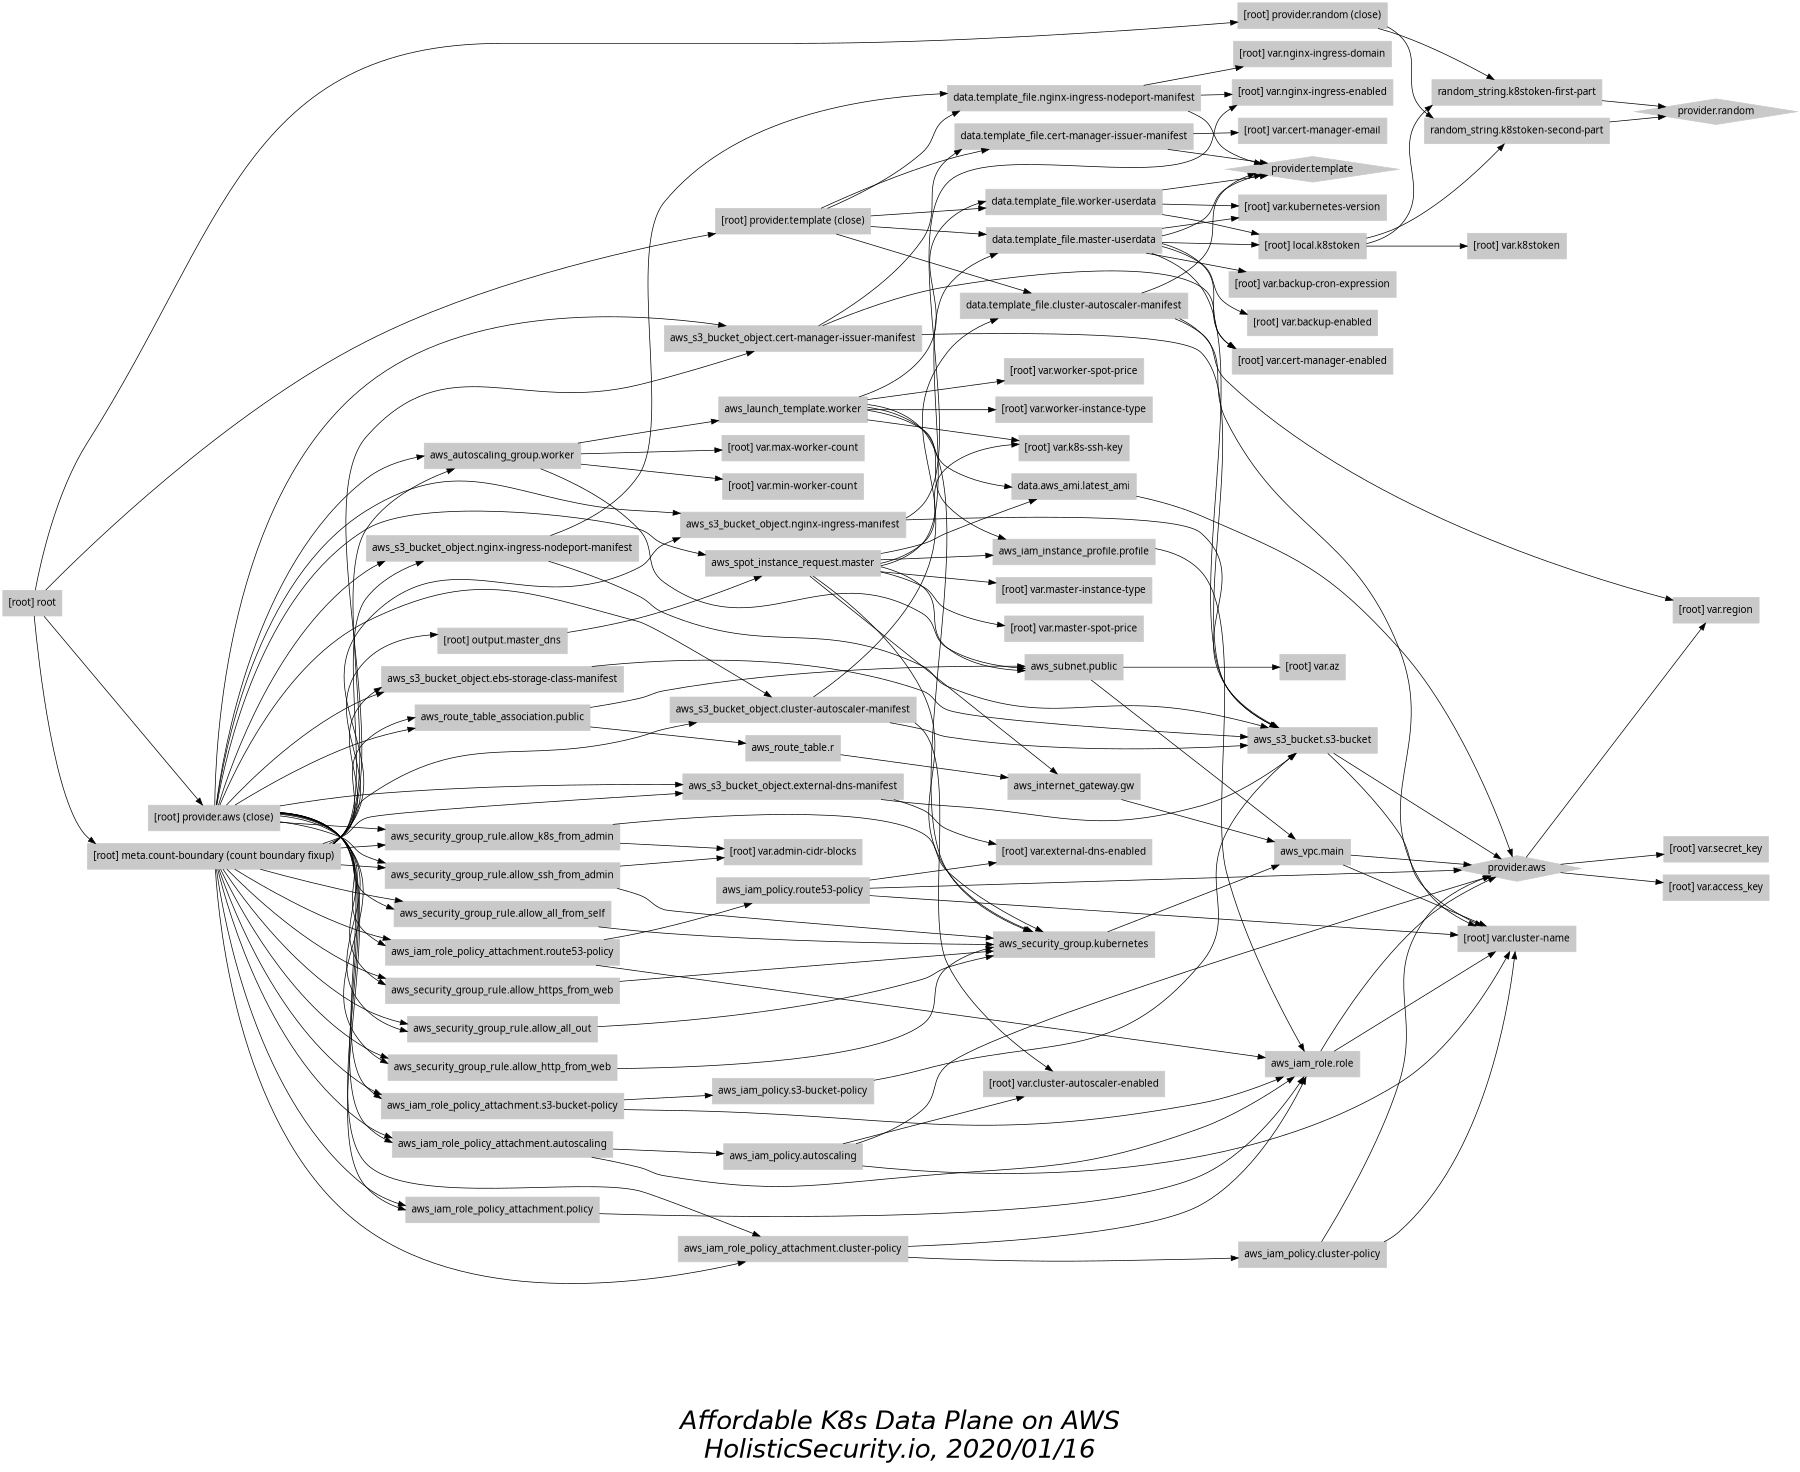 digraph {
	compound = "true"
	newrank = "true"
	rankdir=LR;
	graph [	fontname = "Helvetica-Oblique",
		fontsize = 36,
		label = "\n\n\n\nAffordable K8s Data Plane on AWS\nHolisticSecurity.io, 2020/01/16",
		size = "12,12" ];
		node [	shape = polygon,
		sides = 4,
		distortion = "0.0",
		orientation = "0.0",
		skew = "0.0",
		color = "#c9c9c9",
		style = filled,
		fontname = "Helvetica-Outline" ];
	subgraph "root" {
		"[root] aws_autoscaling_group.worker" [label = "aws_autoscaling_group.worker", shape = "box"]
		"[root] aws_iam_instance_profile.profile" [label = "aws_iam_instance_profile.profile", shape = "box"]
		"[root] aws_iam_policy.autoscaling" [label = "aws_iam_policy.autoscaling", shape = "box"]
		"[root] aws_iam_policy.cluster-policy" [label = "aws_iam_policy.cluster-policy", shape = "box"]
		"[root] aws_iam_policy.route53-policy" [label = "aws_iam_policy.route53-policy", shape = "box"]
		"[root] aws_iam_policy.s3-bucket-policy" [label = "aws_iam_policy.s3-bucket-policy", shape = "box"]
		"[root] aws_iam_role.role" [label = "aws_iam_role.role", shape = "box"]
		"[root] aws_iam_role_policy_attachment.autoscaling" [label = "aws_iam_role_policy_attachment.autoscaling", shape = "box"]
		"[root] aws_iam_role_policy_attachment.cluster-policy" [label = "aws_iam_role_policy_attachment.cluster-policy", shape = "box"]
		"[root] aws_iam_role_policy_attachment.policy" [label = "aws_iam_role_policy_attachment.policy", shape = "box"]
		"[root] aws_iam_role_policy_attachment.route53-policy" [label = "aws_iam_role_policy_attachment.route53-policy", shape = "box"]
		"[root] aws_iam_role_policy_attachment.s3-bucket-policy" [label = "aws_iam_role_policy_attachment.s3-bucket-policy", shape = "box"]
		"[root] aws_internet_gateway.gw" [label = "aws_internet_gateway.gw", shape = "box"]
		"[root] aws_launch_template.worker" [label = "aws_launch_template.worker", shape = "box"]
		"[root] aws_route_table.r" [label = "aws_route_table.r", shape = "box"]
		"[root] aws_route_table_association.public" [label = "aws_route_table_association.public", shape = "box"]
		"[root] aws_s3_bucket.s3-bucket" [label = "aws_s3_bucket.s3-bucket", shape = "box"]
		"[root] aws_s3_bucket_object.cert-manager-issuer-manifest" [label = "aws_s3_bucket_object.cert-manager-issuer-manifest", shape = "box"]
		"[root] aws_s3_bucket_object.cluster-autoscaler-manifest" [label = "aws_s3_bucket_object.cluster-autoscaler-manifest", shape = "box"]
		"[root] aws_s3_bucket_object.ebs-storage-class-manifest" [label = "aws_s3_bucket_object.ebs-storage-class-manifest", shape = "box"]
		"[root] aws_s3_bucket_object.external-dns-manifest" [label = "aws_s3_bucket_object.external-dns-manifest", shape = "box"]
		"[root] aws_s3_bucket_object.nginx-ingress-manifest" [label = "aws_s3_bucket_object.nginx-ingress-manifest", shape = "box"]
		"[root] aws_s3_bucket_object.nginx-ingress-nodeport-manifest" [label = "aws_s3_bucket_object.nginx-ingress-nodeport-manifest", shape = "box"]
		"[root] aws_security_group.kubernetes" [label = "aws_security_group.kubernetes", shape = "box"]
		"[root] aws_security_group_rule.allow_all_from_self" [label = "aws_security_group_rule.allow_all_from_self", shape = "box"]
		"[root] aws_security_group_rule.allow_all_out" [label = "aws_security_group_rule.allow_all_out", shape = "box"]
		"[root] aws_security_group_rule.allow_http_from_web" [label = "aws_security_group_rule.allow_http_from_web", shape = "box"]
		"[root] aws_security_group_rule.allow_https_from_web" [label = "aws_security_group_rule.allow_https_from_web", shape = "box"]
		"[root] aws_security_group_rule.allow_k8s_from_admin" [label = "aws_security_group_rule.allow_k8s_from_admin", shape = "box"]
		"[root] aws_security_group_rule.allow_ssh_from_admin" [label = "aws_security_group_rule.allow_ssh_from_admin", shape = "box"]
		"[root] aws_spot_instance_request.master" [label = "aws_spot_instance_request.master", shape = "box"]
		"[root] aws_subnet.public" [label = "aws_subnet.public", shape = "box"]
		"[root] aws_vpc.main" [label = "aws_vpc.main", shape = "box"]
		"[root] data.aws_ami.latest_ami" [label = "data.aws_ami.latest_ami", shape = "box"]
		"[root] data.template_file.cert-manager-issuer-manifest" [label = "data.template_file.cert-manager-issuer-manifest", shape = "box"]
		"[root] data.template_file.cluster-autoscaler-manifest" [label = "data.template_file.cluster-autoscaler-manifest", shape = "box"]
		"[root] data.template_file.master-userdata" [label = "data.template_file.master-userdata", shape = "box"]
		"[root] data.template_file.nginx-ingress-nodeport-manifest" [label = "data.template_file.nginx-ingress-nodeport-manifest", shape = "box"]
		"[root] data.template_file.worker-userdata" [label = "data.template_file.worker-userdata", shape = "box"]
		"[root] provider.aws" [label = "provider.aws", shape = "diamond"]
		"[root] provider.random" [label = "provider.random", shape = "diamond"]
		"[root] provider.template" [label = "provider.template", shape = "diamond"]
		"[root] random_string.k8stoken-first-part" [label = "random_string.k8stoken-first-part", shape = "box"]
		"[root] random_string.k8stoken-second-part" [label = "random_string.k8stoken-second-part", shape = "box"]
		"[root] aws_autoscaling_group.worker" -> "[root] aws_launch_template.worker"
		"[root] aws_autoscaling_group.worker" -> "[root] aws_subnet.public"
		"[root] aws_autoscaling_group.worker" -> "[root] var.max-worker-count"
		"[root] aws_autoscaling_group.worker" -> "[root] var.min-worker-count"
		"[root] aws_iam_instance_profile.profile" -> "[root] aws_iam_role.role"
		"[root] aws_iam_policy.autoscaling" -> "[root] provider.aws"
		"[root] aws_iam_policy.autoscaling" -> "[root] var.cluster-autoscaler-enabled"
		"[root] aws_iam_policy.autoscaling" -> "[root] var.cluster-name"
		"[root] aws_iam_policy.cluster-policy" -> "[root] provider.aws"
		"[root] aws_iam_policy.cluster-policy" -> "[root] var.cluster-name"
		"[root] aws_iam_policy.route53-policy" -> "[root] provider.aws"
		"[root] aws_iam_policy.route53-policy" -> "[root] var.cluster-name"
		"[root] aws_iam_policy.route53-policy" -> "[root] var.external-dns-enabled"
		"[root] aws_iam_policy.s3-bucket-policy" -> "[root] aws_s3_bucket.s3-bucket"
		"[root] aws_iam_role.role" -> "[root] provider.aws"
		"[root] aws_iam_role.role" -> "[root] var.cluster-name"
		"[root] aws_iam_role_policy_attachment.autoscaling" -> "[root] aws_iam_policy.autoscaling"
		"[root] aws_iam_role_policy_attachment.autoscaling" -> "[root] aws_iam_role.role"
		"[root] aws_iam_role_policy_attachment.cluster-policy" -> "[root] aws_iam_policy.cluster-policy"
		"[root] aws_iam_role_policy_attachment.cluster-policy" -> "[root] aws_iam_role.role"
		"[root] aws_iam_role_policy_attachment.policy" -> "[root] aws_iam_role.role"
		"[root] aws_iam_role_policy_attachment.route53-policy" -> "[root] aws_iam_policy.route53-policy"
		"[root] aws_iam_role_policy_attachment.route53-policy" -> "[root] aws_iam_role.role"
		"[root] aws_iam_role_policy_attachment.s3-bucket-policy" -> "[root] aws_iam_policy.s3-bucket-policy"
		"[root] aws_iam_role_policy_attachment.s3-bucket-policy" -> "[root] aws_iam_role.role"
		"[root] aws_internet_gateway.gw" -> "[root] aws_vpc.main"
		"[root] aws_launch_template.worker" -> "[root] aws_iam_instance_profile.profile"
		"[root] aws_launch_template.worker" -> "[root] aws_security_group.kubernetes"
		"[root] aws_launch_template.worker" -> "[root] data.aws_ami.latest_ami"
		"[root] aws_launch_template.worker" -> "[root] data.template_file.worker-userdata"
		"[root] aws_launch_template.worker" -> "[root] var.k8s-ssh-key"
		"[root] aws_launch_template.worker" -> "[root] var.worker-instance-type"
		"[root] aws_launch_template.worker" -> "[root] var.worker-spot-price"
		"[root] aws_route_table.r" -> "[root] aws_internet_gateway.gw"
		"[root] aws_route_table_association.public" -> "[root] aws_route_table.r"
		"[root] aws_route_table_association.public" -> "[root] aws_subnet.public"
		"[root] aws_s3_bucket.s3-bucket" -> "[root] provider.aws"
		"[root] aws_s3_bucket.s3-bucket" -> "[root] var.cluster-name"
		"[root] aws_s3_bucket_object.cert-manager-issuer-manifest" -> "[root] aws_s3_bucket.s3-bucket"
		"[root] aws_s3_bucket_object.cert-manager-issuer-manifest" -> "[root] data.template_file.cert-manager-issuer-manifest"
		"[root] aws_s3_bucket_object.cert-manager-issuer-manifest" -> "[root] var.cert-manager-enabled"
		"[root] aws_s3_bucket_object.cluster-autoscaler-manifest" -> "[root] aws_s3_bucket.s3-bucket"
		"[root] aws_s3_bucket_object.cluster-autoscaler-manifest" -> "[root] data.template_file.cluster-autoscaler-manifest"
		"[root] aws_s3_bucket_object.cluster-autoscaler-manifest" -> "[root] var.cluster-autoscaler-enabled"
		"[root] aws_s3_bucket_object.ebs-storage-class-manifest" -> "[root] aws_s3_bucket.s3-bucket"
		"[root] aws_s3_bucket_object.external-dns-manifest" -> "[root] aws_s3_bucket.s3-bucket"
		"[root] aws_s3_bucket_object.external-dns-manifest" -> "[root] var.external-dns-enabled"
		"[root] aws_s3_bucket_object.nginx-ingress-manifest" -> "[root] aws_s3_bucket.s3-bucket"
		"[root] aws_s3_bucket_object.nginx-ingress-manifest" -> "[root] var.nginx-ingress-enabled"
		"[root] aws_s3_bucket_object.nginx-ingress-nodeport-manifest" -> "[root] aws_s3_bucket.s3-bucket"
		"[root] aws_s3_bucket_object.nginx-ingress-nodeport-manifest" -> "[root] data.template_file.nginx-ingress-nodeport-manifest"
		"[root] aws_security_group.kubernetes" -> "[root] aws_vpc.main"
		"[root] aws_security_group_rule.allow_all_from_self" -> "[root] aws_security_group.kubernetes"
		"[root] aws_security_group_rule.allow_all_out" -> "[root] aws_security_group.kubernetes"
		"[root] aws_security_group_rule.allow_http_from_web" -> "[root] aws_security_group.kubernetes"
		"[root] aws_security_group_rule.allow_https_from_web" -> "[root] aws_security_group.kubernetes"
		"[root] aws_security_group_rule.allow_k8s_from_admin" -> "[root] aws_security_group.kubernetes"
		"[root] aws_security_group_rule.allow_k8s_from_admin" -> "[root] var.admin-cidr-blocks"
		"[root] aws_security_group_rule.allow_ssh_from_admin" -> "[root] aws_security_group.kubernetes"
		"[root] aws_security_group_rule.allow_ssh_from_admin" -> "[root] var.admin-cidr-blocks"
		"[root] aws_spot_instance_request.master" -> "[root] aws_iam_instance_profile.profile"
		"[root] aws_spot_instance_request.master" -> "[root] aws_internet_gateway.gw"
		"[root] aws_spot_instance_request.master" -> "[root] aws_security_group.kubernetes"
		"[root] aws_spot_instance_request.master" -> "[root] aws_subnet.public"
		"[root] aws_spot_instance_request.master" -> "[root] data.aws_ami.latest_ami"
		"[root] aws_spot_instance_request.master" -> "[root] data.template_file.master-userdata"
		"[root] aws_spot_instance_request.master" -> "[root] var.k8s-ssh-key"
		"[root] aws_spot_instance_request.master" -> "[root] var.master-instance-type"
		"[root] aws_spot_instance_request.master" -> "[root] var.master-spot-price"
		"[root] aws_subnet.public" -> "[root] aws_vpc.main"
		"[root] aws_subnet.public" -> "[root] var.az"
		"[root] aws_vpc.main" -> "[root] provider.aws"
		"[root] aws_vpc.main" -> "[root] var.cluster-name"
		"[root] data.aws_ami.latest_ami" -> "[root] provider.aws"
		"[root] data.template_file.cert-manager-issuer-manifest" -> "[root] provider.template"
		"[root] data.template_file.cert-manager-issuer-manifest" -> "[root] var.cert-manager-email"
		"[root] data.template_file.cluster-autoscaler-manifest" -> "[root] provider.template"
		"[root] data.template_file.cluster-autoscaler-manifest" -> "[root] var.cluster-name"
		"[root] data.template_file.cluster-autoscaler-manifest" -> "[root] var.region"
		"[root] data.template_file.master-userdata" -> "[root] aws_s3_bucket.s3-bucket"
		"[root] data.template_file.master-userdata" -> "[root] local.k8stoken"
		"[root] data.template_file.master-userdata" -> "[root] provider.template"
		"[root] data.template_file.master-userdata" -> "[root] var.backup-cron-expression"
		"[root] data.template_file.master-userdata" -> "[root] var.backup-enabled"
		"[root] data.template_file.master-userdata" -> "[root] var.cert-manager-enabled"
		"[root] data.template_file.master-userdata" -> "[root] var.kubernetes-version"
		"[root] data.template_file.nginx-ingress-nodeport-manifest" -> "[root] provider.template"
		"[root] data.template_file.nginx-ingress-nodeport-manifest" -> "[root] var.nginx-ingress-domain"
		"[root] data.template_file.nginx-ingress-nodeport-manifest" -> "[root] var.nginx-ingress-enabled"
		"[root] data.template_file.worker-userdata" -> "[root] local.k8stoken"
		"[root] data.template_file.worker-userdata" -> "[root] provider.template"
		"[root] data.template_file.worker-userdata" -> "[root] var.kubernetes-version"
		"[root] local.k8stoken" -> "[root] random_string.k8stoken-first-part"
		"[root] local.k8stoken" -> "[root] random_string.k8stoken-second-part"
		"[root] local.k8stoken" -> "[root] var.k8stoken"
		"[root] meta.count-boundary (count boundary fixup)" -> "[root] aws_autoscaling_group.worker"
		"[root] meta.count-boundary (count boundary fixup)" -> "[root] aws_iam_role_policy_attachment.autoscaling"
		"[root] meta.count-boundary (count boundary fixup)" -> "[root] aws_iam_role_policy_attachment.cluster-policy"
		"[root] meta.count-boundary (count boundary fixup)" -> "[root] aws_iam_role_policy_attachment.policy"
		"[root] meta.count-boundary (count boundary fixup)" -> "[root] aws_iam_role_policy_attachment.route53-policy"
		"[root] meta.count-boundary (count boundary fixup)" -> "[root] aws_iam_role_policy_attachment.s3-bucket-policy"
		"[root] meta.count-boundary (count boundary fixup)" -> "[root] aws_route_table_association.public"
		"[root] meta.count-boundary (count boundary fixup)" -> "[root] aws_s3_bucket_object.cert-manager-issuer-manifest"
		"[root] meta.count-boundary (count boundary fixup)" -> "[root] aws_s3_bucket_object.cluster-autoscaler-manifest"
		"[root] meta.count-boundary (count boundary fixup)" -> "[root] aws_s3_bucket_object.ebs-storage-class-manifest"
		"[root] meta.count-boundary (count boundary fixup)" -> "[root] aws_s3_bucket_object.external-dns-manifest"
		"[root] meta.count-boundary (count boundary fixup)" -> "[root] aws_s3_bucket_object.nginx-ingress-manifest"
		"[root] meta.count-boundary (count boundary fixup)" -> "[root] aws_s3_bucket_object.nginx-ingress-nodeport-manifest"
		"[root] meta.count-boundary (count boundary fixup)" -> "[root] aws_security_group_rule.allow_all_from_self"
		"[root] meta.count-boundary (count boundary fixup)" -> "[root] aws_security_group_rule.allow_all_out"
		"[root] meta.count-boundary (count boundary fixup)" -> "[root] aws_security_group_rule.allow_http_from_web"
		"[root] meta.count-boundary (count boundary fixup)" -> "[root] aws_security_group_rule.allow_https_from_web"
		"[root] meta.count-boundary (count boundary fixup)" -> "[root] aws_security_group_rule.allow_k8s_from_admin"
		"[root] meta.count-boundary (count boundary fixup)" -> "[root] aws_security_group_rule.allow_ssh_from_admin"
		"[root] meta.count-boundary (count boundary fixup)" -> "[root] output.master_dns"
		"[root] output.master_dns" -> "[root] aws_spot_instance_request.master"
		"[root] provider.aws (close)" -> "[root] aws_autoscaling_group.worker"
		"[root] provider.aws (close)" -> "[root] aws_iam_role_policy_attachment.autoscaling"
		"[root] provider.aws (close)" -> "[root] aws_iam_role_policy_attachment.cluster-policy"
		"[root] provider.aws (close)" -> "[root] aws_iam_role_policy_attachment.policy"
		"[root] provider.aws (close)" -> "[root] aws_iam_role_policy_attachment.route53-policy"
		"[root] provider.aws (close)" -> "[root] aws_iam_role_policy_attachment.s3-bucket-policy"
		"[root] provider.aws (close)" -> "[root] aws_route_table_association.public"
		"[root] provider.aws (close)" -> "[root] aws_s3_bucket_object.cert-manager-issuer-manifest"
		"[root] provider.aws (close)" -> "[root] aws_s3_bucket_object.cluster-autoscaler-manifest"
		"[root] provider.aws (close)" -> "[root] aws_s3_bucket_object.ebs-storage-class-manifest"
		"[root] provider.aws (close)" -> "[root] aws_s3_bucket_object.external-dns-manifest"
		"[root] provider.aws (close)" -> "[root] aws_s3_bucket_object.nginx-ingress-manifest"
		"[root] provider.aws (close)" -> "[root] aws_s3_bucket_object.nginx-ingress-nodeport-manifest"
		"[root] provider.aws (close)" -> "[root] aws_security_group_rule.allow_all_from_self"
		"[root] provider.aws (close)" -> "[root] aws_security_group_rule.allow_all_out"
		"[root] provider.aws (close)" -> "[root] aws_security_group_rule.allow_http_from_web"
		"[root] provider.aws (close)" -> "[root] aws_security_group_rule.allow_https_from_web"
		"[root] provider.aws (close)" -> "[root] aws_security_group_rule.allow_k8s_from_admin"
		"[root] provider.aws (close)" -> "[root] aws_security_group_rule.allow_ssh_from_admin"
		"[root] provider.aws (close)" -> "[root] aws_spot_instance_request.master"
		"[root] provider.aws" -> "[root] var.access_key"
		"[root] provider.aws" -> "[root] var.region"
		"[root] provider.aws" -> "[root] var.secret_key"
		"[root] provider.random (close)" -> "[root] random_string.k8stoken-first-part"
		"[root] provider.random (close)" -> "[root] random_string.k8stoken-second-part"
		"[root] provider.template (close)" -> "[root] data.template_file.cert-manager-issuer-manifest"
		"[root] provider.template (close)" -> "[root] data.template_file.cluster-autoscaler-manifest"
		"[root] provider.template (close)" -> "[root] data.template_file.master-userdata"
		"[root] provider.template (close)" -> "[root] data.template_file.nginx-ingress-nodeport-manifest"
		"[root] provider.template (close)" -> "[root] data.template_file.worker-userdata"
		"[root] random_string.k8stoken-first-part" -> "[root] provider.random"
		"[root] random_string.k8stoken-second-part" -> "[root] provider.random"
		"[root] root" -> "[root] meta.count-boundary (count boundary fixup)"
		"[root] root" -> "[root] provider.aws (close)"
		"[root] root" -> "[root] provider.random (close)"
		"[root] root" -> "[root] provider.template (close)"
	}
}

